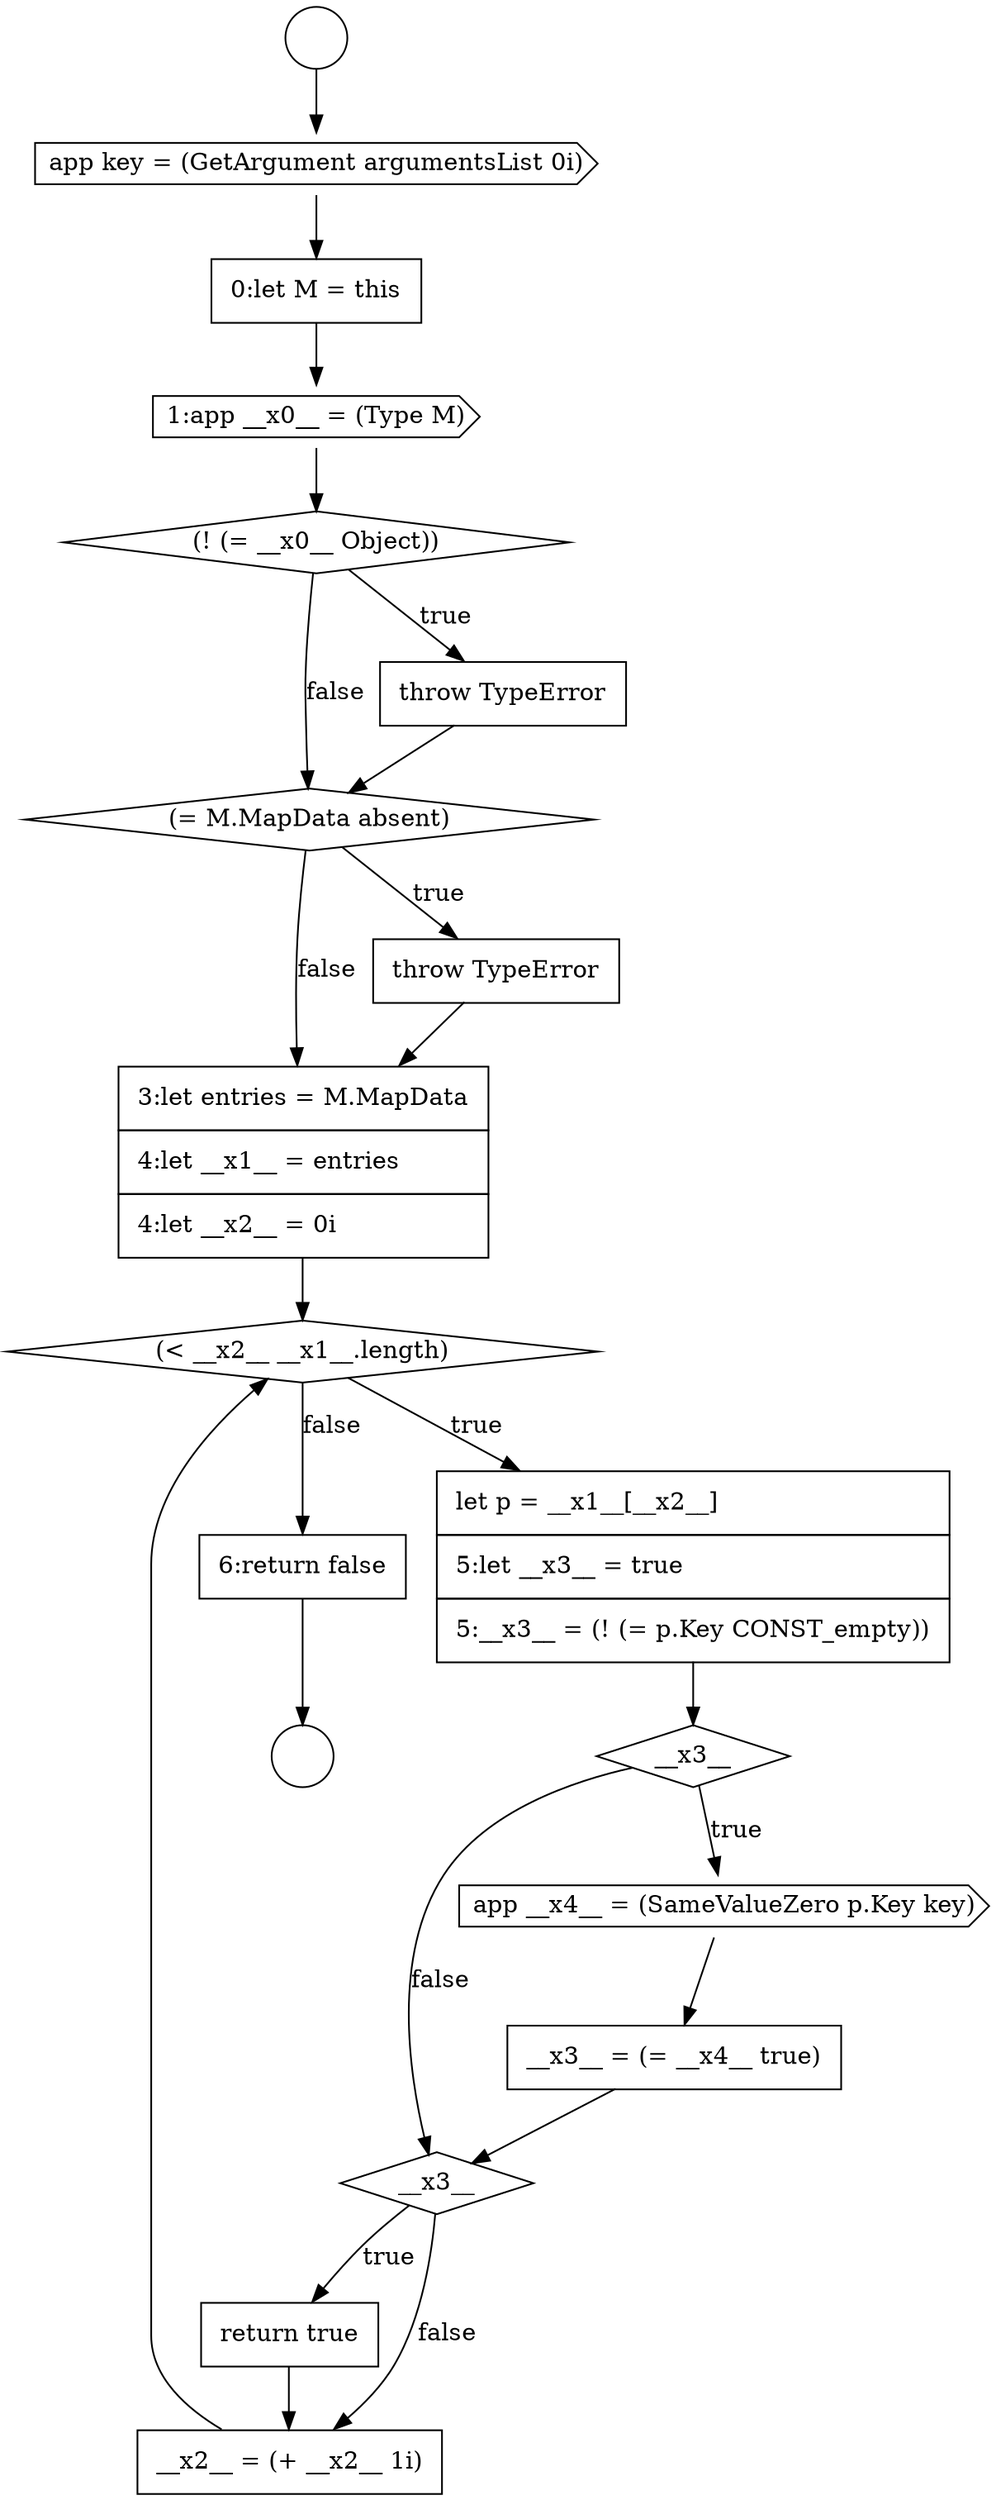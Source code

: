 digraph {
  node15948 [shape=none, margin=0, label=<<font color="black">
    <table border="0" cellborder="1" cellspacing="0" cellpadding="10">
      <tr><td align="left">3:let entries = M.MapData</td></tr>
      <tr><td align="left">4:let __x1__ = entries</td></tr>
      <tr><td align="left">4:let __x2__ = 0i</td></tr>
    </table>
  </font>> color="black" fillcolor="white" style=filled]
  node15943 [shape=cds, label=<<font color="black">1:app __x0__ = (Type M)</font>> color="black" fillcolor="white" style=filled]
  node15954 [shape=diamond, label=<<font color="black">__x3__</font>> color="black" fillcolor="white" style=filled]
  node15939 [shape=circle label=" " color="black" fillcolor="white" style=filled]
  node15952 [shape=cds, label=<<font color="black">app __x4__ = (SameValueZero p.Key key)</font>> color="black" fillcolor="white" style=filled]
  node15947 [shape=none, margin=0, label=<<font color="black">
    <table border="0" cellborder="1" cellspacing="0" cellpadding="10">
      <tr><td align="left">throw TypeError</td></tr>
    </table>
  </font>> color="black" fillcolor="white" style=filled]
  node15944 [shape=diamond, label=<<font color="black">(! (= __x0__ Object))</font>> color="black" fillcolor="white" style=filled]
  node15940 [shape=circle label=" " color="black" fillcolor="white" style=filled]
  node15955 [shape=none, margin=0, label=<<font color="black">
    <table border="0" cellborder="1" cellspacing="0" cellpadding="10">
      <tr><td align="left">return true</td></tr>
    </table>
  </font>> color="black" fillcolor="white" style=filled]
  node15951 [shape=diamond, label=<<font color="black">__x3__</font>> color="black" fillcolor="white" style=filled]
  node15956 [shape=none, margin=0, label=<<font color="black">
    <table border="0" cellborder="1" cellspacing="0" cellpadding="10">
      <tr><td align="left">__x2__ = (+ __x2__ 1i)</td></tr>
    </table>
  </font>> color="black" fillcolor="white" style=filled]
  node15957 [shape=none, margin=0, label=<<font color="black">
    <table border="0" cellborder="1" cellspacing="0" cellpadding="10">
      <tr><td align="left">6:return false</td></tr>
    </table>
  </font>> color="black" fillcolor="white" style=filled]
  node15953 [shape=none, margin=0, label=<<font color="black">
    <table border="0" cellborder="1" cellspacing="0" cellpadding="10">
      <tr><td align="left">__x3__ = (= __x4__ true)</td></tr>
    </table>
  </font>> color="black" fillcolor="white" style=filled]
  node15949 [shape=diamond, label=<<font color="black">(&lt; __x2__ __x1__.length)</font>> color="black" fillcolor="white" style=filled]
  node15942 [shape=none, margin=0, label=<<font color="black">
    <table border="0" cellborder="1" cellspacing="0" cellpadding="10">
      <tr><td align="left">0:let M = this</td></tr>
    </table>
  </font>> color="black" fillcolor="white" style=filled]
  node15946 [shape=diamond, label=<<font color="black">(= M.MapData absent)</font>> color="black" fillcolor="white" style=filled]
  node15941 [shape=cds, label=<<font color="black">app key = (GetArgument argumentsList 0i)</font>> color="black" fillcolor="white" style=filled]
  node15950 [shape=none, margin=0, label=<<font color="black">
    <table border="0" cellborder="1" cellspacing="0" cellpadding="10">
      <tr><td align="left">let p = __x1__[__x2__]</td></tr>
      <tr><td align="left">5:let __x3__ = true</td></tr>
      <tr><td align="left">5:__x3__ = (! (= p.Key CONST_empty))</td></tr>
    </table>
  </font>> color="black" fillcolor="white" style=filled]
  node15945 [shape=none, margin=0, label=<<font color="black">
    <table border="0" cellborder="1" cellspacing="0" cellpadding="10">
      <tr><td align="left">throw TypeError</td></tr>
    </table>
  </font>> color="black" fillcolor="white" style=filled]
  node15955 -> node15956 [ color="black"]
  node15943 -> node15944 [ color="black"]
  node15947 -> node15948 [ color="black"]
  node15952 -> node15953 [ color="black"]
  node15953 -> node15954 [ color="black"]
  node15949 -> node15950 [label=<<font color="black">true</font>> color="black"]
  node15949 -> node15957 [label=<<font color="black">false</font>> color="black"]
  node15957 -> node15940 [ color="black"]
  node15946 -> node15947 [label=<<font color="black">true</font>> color="black"]
  node15946 -> node15948 [label=<<font color="black">false</font>> color="black"]
  node15945 -> node15946 [ color="black"]
  node15939 -> node15941 [ color="black"]
  node15942 -> node15943 [ color="black"]
  node15951 -> node15952 [label=<<font color="black">true</font>> color="black"]
  node15951 -> node15954 [label=<<font color="black">false</font>> color="black"]
  node15941 -> node15942 [ color="black"]
  node15948 -> node15949 [ color="black"]
  node15950 -> node15951 [ color="black"]
  node15956 -> node15949 [ color="black"]
  node15944 -> node15945 [label=<<font color="black">true</font>> color="black"]
  node15944 -> node15946 [label=<<font color="black">false</font>> color="black"]
  node15954 -> node15955 [label=<<font color="black">true</font>> color="black"]
  node15954 -> node15956 [label=<<font color="black">false</font>> color="black"]
}
